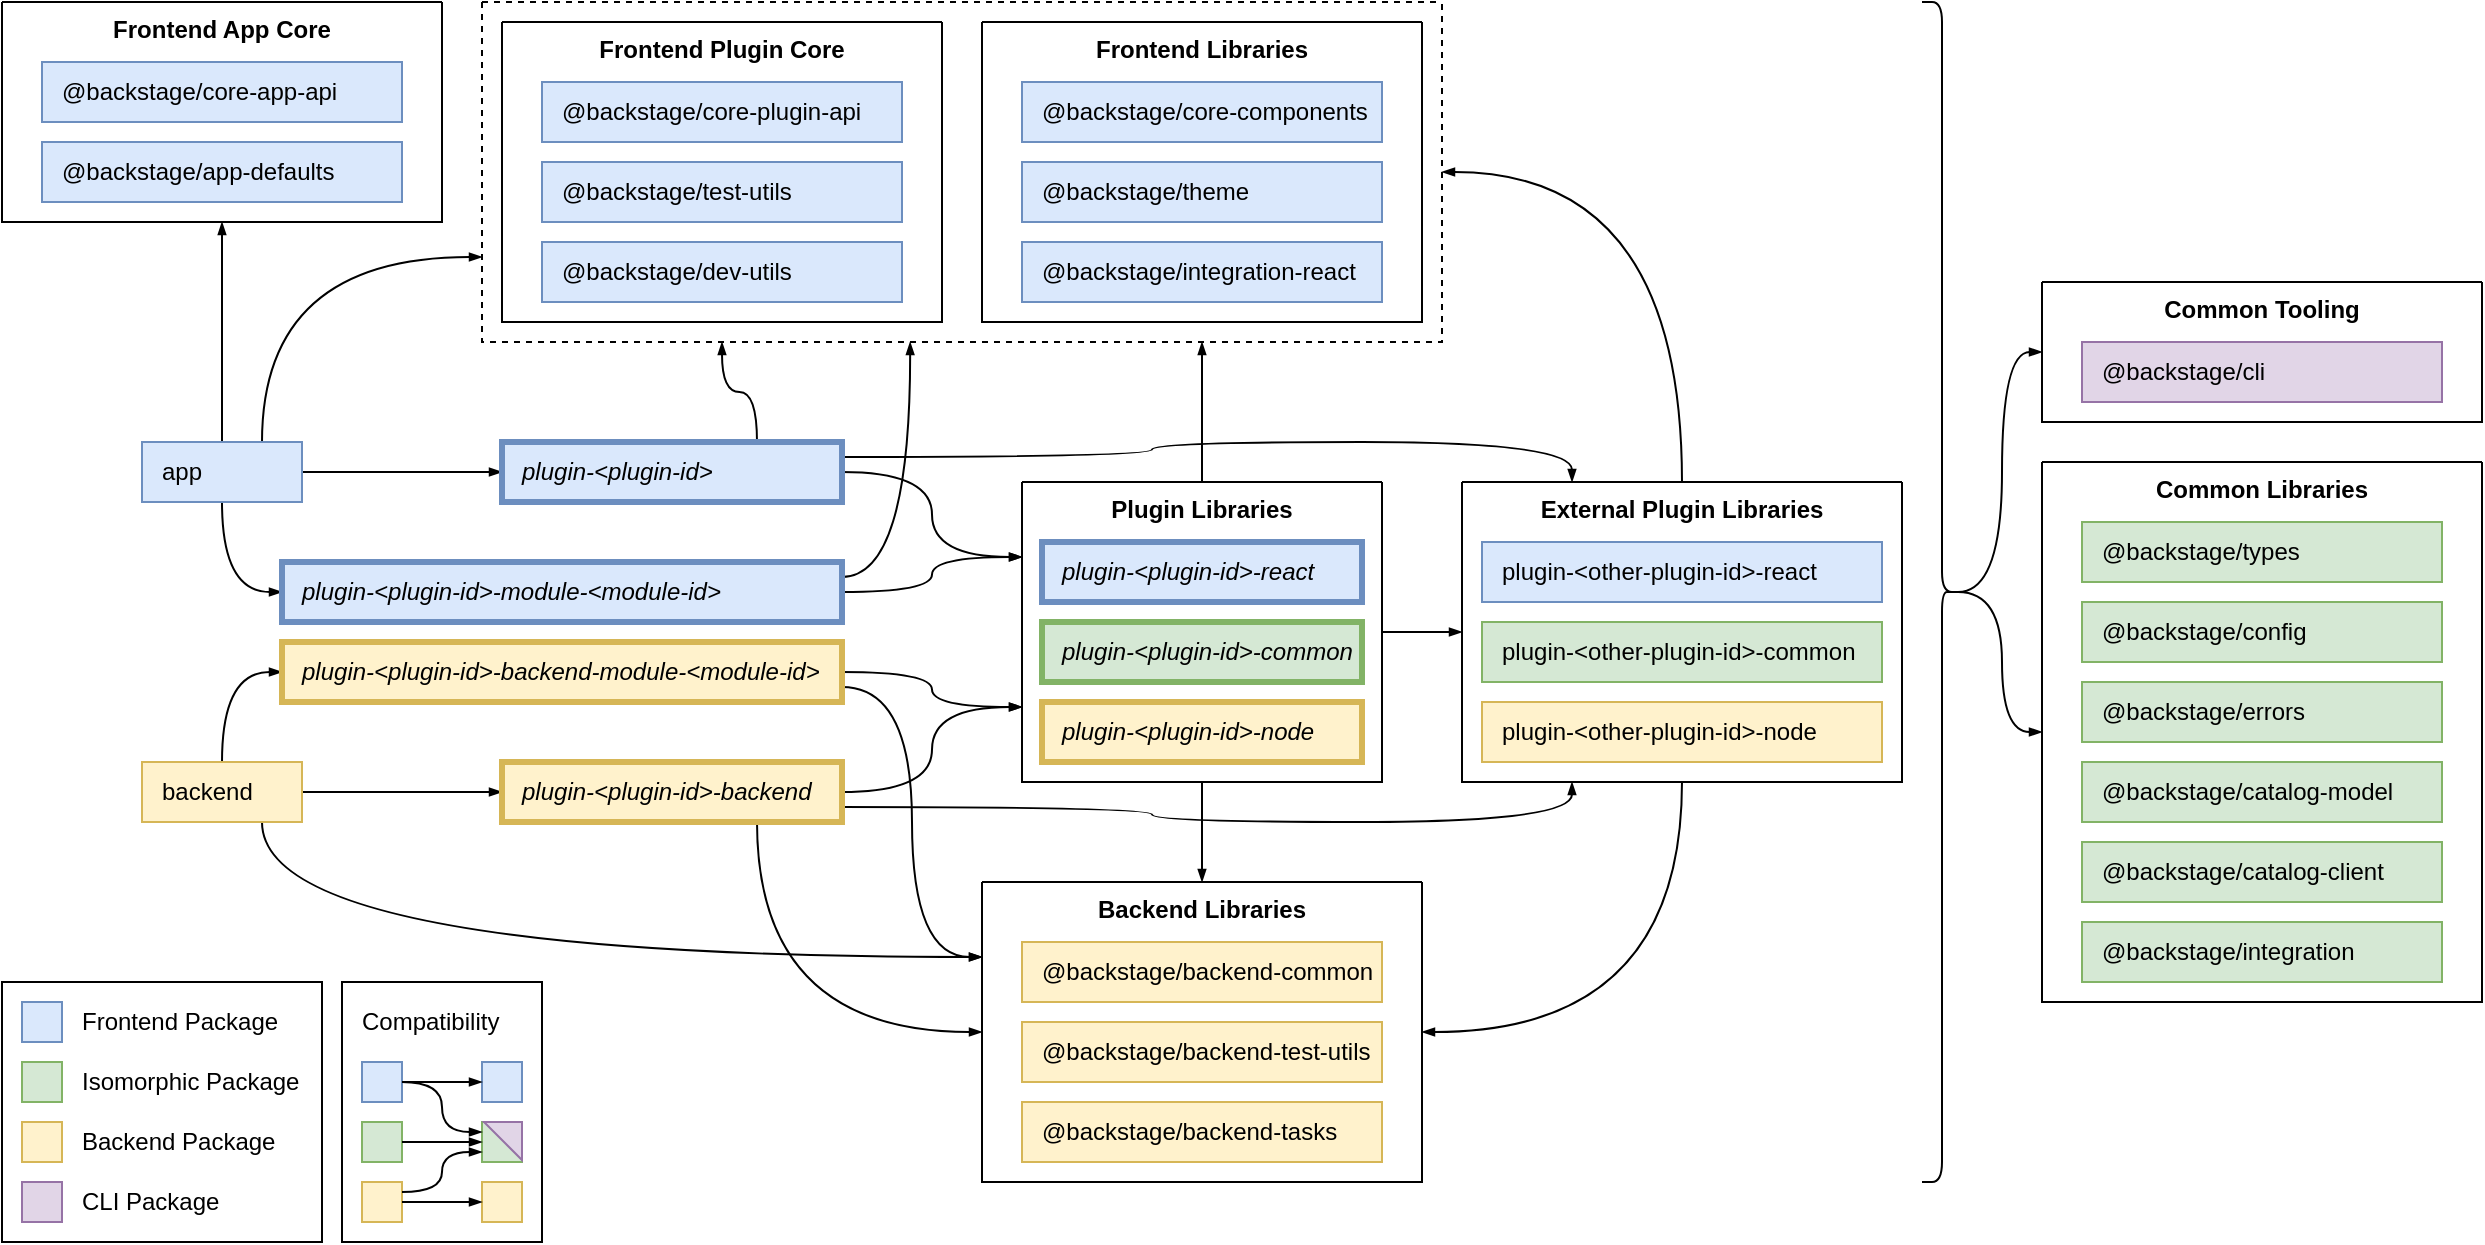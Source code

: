 <mxfile version="15.5.6" type="device"><diagram id="M4OCM2KiCGRnt6vHj1W_" name="Page-1"><mxGraphModel dx="1694" dy="1174" grid="1" gridSize="10" guides="1" tooltips="1" connect="1" arrows="1" fold="1" page="1" pageScale="1" pageWidth="1280" pageHeight="660" background="#ffffff" math="0" shadow="0"><root><mxCell id="0"/><mxCell id="1" parent="0"/><mxCell id="xleJdx46EWRcRPE2sPjt-153" value="" style="rounded=0;whiteSpace=wrap;html=1;align=left;verticalAlign=top;fillColor=none;" vertex="1" parent="1"><mxGeometry x="190" y="510" width="100" height="130" as="geometry"/></mxCell><mxCell id="xleJdx46EWRcRPE2sPjt-94" style="edgeStyle=none;rounded=0;orthogonalLoop=1;jettySize=auto;html=1;exitX=1;exitY=0.5;exitDx=0;exitDy=0;entryX=0;entryY=0.5;entryDx=0;entryDy=0;fontColor=#000000;endArrow=blockThin;endFill=1;startSize=4;endSize=4;" edge="1" parent="1" source="UQeFoyxbDML8ovCJzIg3-1" target="UQeFoyxbDML8ovCJzIg3-3"><mxGeometry relative="1" as="geometry"/></mxCell><mxCell id="xleJdx46EWRcRPE2sPjt-110" style="edgeStyle=orthogonalEdgeStyle;rounded=0;orthogonalLoop=1;jettySize=auto;html=1;exitX=0.5;exitY=0;exitDx=0;exitDy=0;fontColor=#000000;endArrow=blockThin;endFill=1;startSize=4;endSize=4;curved=1;" edge="1" parent="1" source="UQeFoyxbDML8ovCJzIg3-1" target="dUxC-zK2IYvnNuaQdezY-26"><mxGeometry relative="1" as="geometry"/></mxCell><mxCell id="xleJdx46EWRcRPE2sPjt-112" style="edgeStyle=orthogonalEdgeStyle;curved=1;rounded=0;orthogonalLoop=1;jettySize=auto;html=1;exitX=0.5;exitY=1;exitDx=0;exitDy=0;entryX=0;entryY=0.5;entryDx=0;entryDy=0;fontColor=#000000;endArrow=blockThin;endFill=1;startSize=4;endSize=4;" edge="1" parent="1" source="UQeFoyxbDML8ovCJzIg3-1" target="dUxC-zK2IYvnNuaQdezY-77"><mxGeometry relative="1" as="geometry"/></mxCell><mxCell id="xleJdx46EWRcRPE2sPjt-126" style="edgeStyle=orthogonalEdgeStyle;curved=1;rounded=0;orthogonalLoop=1;jettySize=auto;html=1;exitX=0.75;exitY=0;exitDx=0;exitDy=0;entryX=0;entryY=0.75;entryDx=0;entryDy=0;fontColor=#000000;endArrow=blockThin;endFill=1;startSize=4;endSize=4;" edge="1" parent="1" source="UQeFoyxbDML8ovCJzIg3-1" target="xleJdx46EWRcRPE2sPjt-72"><mxGeometry relative="1" as="geometry"/></mxCell><mxCell id="UQeFoyxbDML8ovCJzIg3-1" value="app" style="rounded=0;whiteSpace=wrap;html=1;perimeterSpacing=0;verticalAlign=middle;align=left;spacingLeft=8;spacing=2;fillColor=#dae8fc;strokeColor=#6c8ebf;strokeWidth=1;" parent="1" vertex="1"><mxGeometry x="90" y="240" width="80" height="30" as="geometry"/></mxCell><mxCell id="xleJdx46EWRcRPE2sPjt-113" style="edgeStyle=orthogonalEdgeStyle;curved=1;rounded=0;orthogonalLoop=1;jettySize=auto;html=1;exitX=0.5;exitY=0;exitDx=0;exitDy=0;entryX=0;entryY=0.5;entryDx=0;entryDy=0;fontColor=#000000;endArrow=blockThin;endFill=1;startSize=4;endSize=4;" edge="1" parent="1" source="UQeFoyxbDML8ovCJzIg3-2" target="dUxC-zK2IYvnNuaQdezY-54"><mxGeometry relative="1" as="geometry"/></mxCell><mxCell id="xleJdx46EWRcRPE2sPjt-128" style="edgeStyle=orthogonalEdgeStyle;rounded=1;orthogonalLoop=1;jettySize=auto;html=1;exitX=1;exitY=0.5;exitDx=0;exitDy=0;fontColor=#000000;endArrow=blockThin;endFill=1;startSize=4;endSize=4;" edge="1" parent="1" source="UQeFoyxbDML8ovCJzIg3-2" target="UQeFoyxbDML8ovCJzIg3-7"><mxGeometry relative="1" as="geometry"/></mxCell><mxCell id="xleJdx46EWRcRPE2sPjt-151" style="edgeStyle=orthogonalEdgeStyle;curved=1;orthogonalLoop=1;jettySize=auto;html=1;exitX=0.75;exitY=1;exitDx=0;exitDy=0;entryX=0;entryY=0.25;entryDx=0;entryDy=0;fontFamily=Tahoma;fontSize=11;fontColor=#000000;endArrow=blockThin;endFill=1;startSize=4;endSize=4;" edge="1" parent="1" source="UQeFoyxbDML8ovCJzIg3-2" target="dUxC-zK2IYvnNuaQdezY-4"><mxGeometry relative="1" as="geometry"/></mxCell><mxCell id="UQeFoyxbDML8ovCJzIg3-2" value="backend" style="rounded=0;whiteSpace=wrap;html=1;perimeterSpacing=0;verticalAlign=middle;align=left;spacingLeft=8;spacing=2;fillColor=#fff2cc;strokeColor=#d6b656;strokeWidth=1;" parent="1" vertex="1"><mxGeometry x="90" y="400" width="80" height="30" as="geometry"/></mxCell><mxCell id="xleJdx46EWRcRPE2sPjt-122" style="edgeStyle=orthogonalEdgeStyle;curved=1;rounded=0;orthogonalLoop=1;jettySize=auto;html=1;exitX=0.75;exitY=0;exitDx=0;exitDy=0;entryX=0.25;entryY=1;entryDx=0;entryDy=0;fontColor=#000000;endArrow=blockThin;endFill=1;startSize=4;endSize=4;" edge="1" parent="1" source="UQeFoyxbDML8ovCJzIg3-3" target="xleJdx46EWRcRPE2sPjt-72"><mxGeometry relative="1" as="geometry"/></mxCell><mxCell id="xleJdx46EWRcRPE2sPjt-136" style="edgeStyle=orthogonalEdgeStyle;curved=1;orthogonalLoop=1;jettySize=auto;html=1;exitX=1;exitY=0.5;exitDx=0;exitDy=0;entryX=0;entryY=0.25;entryDx=0;entryDy=0;fontColor=#000000;endArrow=blockThin;endFill=1;startSize=4;endSize=4;" edge="1" parent="1" source="UQeFoyxbDML8ovCJzIg3-3" target="xleJdx46EWRcRPE2sPjt-52"><mxGeometry relative="1" as="geometry"/></mxCell><mxCell id="xleJdx46EWRcRPE2sPjt-137" style="edgeStyle=orthogonalEdgeStyle;curved=1;orthogonalLoop=1;jettySize=auto;html=1;exitX=1;exitY=0.25;exitDx=0;exitDy=0;entryX=0.25;entryY=0;entryDx=0;entryDy=0;fontColor=#000000;endArrow=blockThin;endFill=1;startSize=4;endSize=4;" edge="1" parent="1" source="UQeFoyxbDML8ovCJzIg3-3" target="xleJdx46EWRcRPE2sPjt-16"><mxGeometry relative="1" as="geometry"/></mxCell><mxCell id="UQeFoyxbDML8ovCJzIg3-3" value="plugin-&amp;lt;plugin-id&amp;gt;" style="rounded=0;whiteSpace=wrap;html=1;perimeterSpacing=0;verticalAlign=middle;align=left;spacingLeft=8;spacing=2;fillColor=#dae8fc;strokeColor=#6c8ebf;strokeWidth=3;fontStyle=2;fontColor=#000000;" parent="1" vertex="1"><mxGeometry x="270" y="240" width="170" height="30" as="geometry"/></mxCell><mxCell id="xleJdx46EWRcRPE2sPjt-117" style="edgeStyle=orthogonalEdgeStyle;curved=1;rounded=0;orthogonalLoop=1;jettySize=auto;html=1;exitX=0.75;exitY=1;exitDx=0;exitDy=0;entryX=0;entryY=0.5;entryDx=0;entryDy=0;fontColor=#000000;endArrow=blockThin;endFill=1;startSize=4;endSize=4;" edge="1" parent="1" source="UQeFoyxbDML8ovCJzIg3-7" target="dUxC-zK2IYvnNuaQdezY-4"><mxGeometry relative="1" as="geometry"/></mxCell><mxCell id="xleJdx46EWRcRPE2sPjt-134" style="edgeStyle=orthogonalEdgeStyle;curved=1;orthogonalLoop=1;jettySize=auto;html=1;exitX=1;exitY=0.75;exitDx=0;exitDy=0;entryX=0.25;entryY=1;entryDx=0;entryDy=0;fontColor=#000000;endArrow=blockThin;endFill=1;startSize=4;endSize=4;" edge="1" parent="1" source="UQeFoyxbDML8ovCJzIg3-7" target="xleJdx46EWRcRPE2sPjt-16"><mxGeometry relative="1" as="geometry"/></mxCell><mxCell id="xleJdx46EWRcRPE2sPjt-135" style="edgeStyle=orthogonalEdgeStyle;curved=1;orthogonalLoop=1;jettySize=auto;html=1;exitX=1;exitY=0.5;exitDx=0;exitDy=0;entryX=0;entryY=0.75;entryDx=0;entryDy=0;fontColor=#000000;endArrow=blockThin;endFill=1;startSize=4;endSize=4;" edge="1" parent="1" source="UQeFoyxbDML8ovCJzIg3-7" target="xleJdx46EWRcRPE2sPjt-52"><mxGeometry relative="1" as="geometry"/></mxCell><mxCell id="UQeFoyxbDML8ovCJzIg3-7" value="plugin-&amp;lt;plugin-id&amp;gt;-backend" style="rounded=0;whiteSpace=wrap;html=1;perimeterSpacing=0;verticalAlign=middle;align=left;spacingLeft=8;spacing=2;fillColor=#fff2cc;strokeColor=#d6b656;strokeWidth=3;fontStyle=2;fontColor=#000000;" parent="1" vertex="1"><mxGeometry x="270" y="400" width="170" height="30" as="geometry"/></mxCell><mxCell id="dUxC-zK2IYvnNuaQdezY-4" value="Backend Libraries" style="swimlane;startSize=0;align=center;verticalAlign=top;" parent="1" vertex="1"><mxGeometry x="510" y="460" width="220" height="150" as="geometry"/></mxCell><mxCell id="dUxC-zK2IYvnNuaQdezY-5" value="@backstage/backend-common" style="rounded=0;whiteSpace=wrap;html=1;perimeterSpacing=0;verticalAlign=middle;align=left;spacingLeft=8;spacing=2;fillColor=#fff2cc;strokeColor=#d6b656;" parent="dUxC-zK2IYvnNuaQdezY-4" vertex="1"><mxGeometry x="20" y="30" width="180" height="30" as="geometry"/></mxCell><mxCell id="dUxC-zK2IYvnNuaQdezY-6" value="@backstage/backend-test-utils" style="rounded=0;whiteSpace=wrap;html=1;perimeterSpacing=0;verticalAlign=middle;align=left;spacingLeft=8;spacing=2;fillColor=#fff2cc;strokeColor=#d6b656;" parent="dUxC-zK2IYvnNuaQdezY-4" vertex="1"><mxGeometry x="20" y="70" width="180" height="30" as="geometry"/></mxCell><mxCell id="dUxC-zK2IYvnNuaQdezY-7" value="@backstage/backend-tasks" style="rounded=0;whiteSpace=wrap;html=1;perimeterSpacing=0;verticalAlign=middle;align=left;spacingLeft=8;spacing=2;fillColor=#fff2cc;strokeColor=#d6b656;" parent="dUxC-zK2IYvnNuaQdezY-4" vertex="1"><mxGeometry x="20" y="110" width="180" height="30" as="geometry"/></mxCell><mxCell id="dUxC-zK2IYvnNuaQdezY-8" value="Common Libraries" style="swimlane;startSize=0;align=center;verticalAlign=top;" parent="1" vertex="1"><mxGeometry x="1040" y="250" width="220" height="270" as="geometry"/></mxCell><mxCell id="dUxC-zK2IYvnNuaQdezY-9" value="@backstage/catalog-client" style="rounded=0;whiteSpace=wrap;html=1;perimeterSpacing=0;verticalAlign=middle;align=left;spacingLeft=8;spacing=2;fillColor=#d5e8d4;strokeColor=#82b366;" parent="dUxC-zK2IYvnNuaQdezY-8" vertex="1"><mxGeometry x="20" y="190" width="180" height="30" as="geometry"/></mxCell><mxCell id="dUxC-zK2IYvnNuaQdezY-10" value="@backstage/types" style="rounded=0;whiteSpace=wrap;html=1;perimeterSpacing=0;verticalAlign=middle;align=left;spacingLeft=8;spacing=2;fillColor=#d5e8d4;strokeColor=#82b366;" parent="dUxC-zK2IYvnNuaQdezY-8" vertex="1"><mxGeometry x="20" y="30" width="180" height="30" as="geometry"/></mxCell><mxCell id="dUxC-zK2IYvnNuaQdezY-11" value="@backstage/config" style="rounded=0;whiteSpace=wrap;html=1;perimeterSpacing=0;verticalAlign=middle;align=left;spacingLeft=8;spacing=2;fillColor=#d5e8d4;strokeColor=#82b366;" parent="dUxC-zK2IYvnNuaQdezY-8" vertex="1"><mxGeometry x="20" y="70" width="180" height="30" as="geometry"/></mxCell><mxCell id="dUxC-zK2IYvnNuaQdezY-12" value="@backstage/errors" style="rounded=0;whiteSpace=wrap;html=1;perimeterSpacing=0;verticalAlign=middle;align=left;spacingLeft=8;spacing=2;fillColor=#d5e8d4;strokeColor=#82b366;" parent="dUxC-zK2IYvnNuaQdezY-8" vertex="1"><mxGeometry x="20" y="110" width="180" height="30" as="geometry"/></mxCell><mxCell id="dUxC-zK2IYvnNuaQdezY-13" value="@backstage/catalog-model" style="rounded=0;whiteSpace=wrap;html=1;perimeterSpacing=0;verticalAlign=middle;align=left;spacingLeft=8;spacing=2;fillColor=#d5e8d4;strokeColor=#82b366;" parent="dUxC-zK2IYvnNuaQdezY-8" vertex="1"><mxGeometry x="20" y="150" width="180" height="30" as="geometry"/></mxCell><mxCell id="dUxC-zK2IYvnNuaQdezY-53" value="@backstage/integration" style="rounded=0;whiteSpace=wrap;html=1;perimeterSpacing=0;verticalAlign=middle;align=left;spacingLeft=8;spacing=2;fillColor=#d5e8d4;strokeColor=#82b366;" parent="dUxC-zK2IYvnNuaQdezY-8" vertex="1"><mxGeometry x="20" y="230" width="180" height="30" as="geometry"/></mxCell><mxCell id="dUxC-zK2IYvnNuaQdezY-26" value="Frontend App Core" style="swimlane;startSize=0;align=center;verticalAlign=top;" parent="1" vertex="1"><mxGeometry x="20" y="20" width="220" height="110" as="geometry"/></mxCell><mxCell id="dUxC-zK2IYvnNuaQdezY-28" value="@backstage/core-app-api" style="rounded=0;whiteSpace=wrap;html=1;perimeterSpacing=0;verticalAlign=middle;align=left;spacingLeft=8;spacing=2;fillColor=#dae8fc;strokeColor=#6c8ebf;" parent="dUxC-zK2IYvnNuaQdezY-26" vertex="1"><mxGeometry x="20" y="30" width="180" height="30" as="geometry"/></mxCell><mxCell id="dUxC-zK2IYvnNuaQdezY-29" value="@backstage/app-defaults" style="rounded=0;whiteSpace=wrap;html=1;perimeterSpacing=0;verticalAlign=middle;align=left;spacingLeft=8;spacing=2;fillColor=#dae8fc;strokeColor=#6c8ebf;" parent="dUxC-zK2IYvnNuaQdezY-26" vertex="1"><mxGeometry x="20" y="70" width="180" height="30" as="geometry"/></mxCell><mxCell id="xleJdx46EWRcRPE2sPjt-11" style="edgeStyle=orthogonalEdgeStyle;rounded=0;orthogonalLoop=1;jettySize=auto;html=1;exitX=0.1;exitY=0.5;exitDx=0;exitDy=0;exitPerimeter=0;endSize=4;startSize=4;endArrow=blockThin;endFill=1;curved=1;" edge="1" parent="1" source="dUxC-zK2IYvnNuaQdezY-43" target="dUxC-zK2IYvnNuaQdezY-8"><mxGeometry relative="1" as="geometry"/></mxCell><mxCell id="xleJdx46EWRcRPE2sPjt-12" style="edgeStyle=orthogonalEdgeStyle;rounded=0;orthogonalLoop=1;jettySize=auto;html=1;exitX=0.1;exitY=0.5;exitDx=0;exitDy=0;exitPerimeter=0;endSize=4;startSize=4;endArrow=blockThin;endFill=1;curved=1;" edge="1" parent="1" source="dUxC-zK2IYvnNuaQdezY-43" target="xleJdx46EWRcRPE2sPjt-1"><mxGeometry relative="1" as="geometry"/></mxCell><mxCell id="dUxC-zK2IYvnNuaQdezY-43" value="" style="shape=curlyBracket;whiteSpace=wrap;html=1;rounded=1;flipH=1;align=left;verticalAlign=top;size=0.5;" parent="1" vertex="1"><mxGeometry x="980" y="20" width="20" height="590" as="geometry"/></mxCell><mxCell id="xleJdx46EWRcRPE2sPjt-119" style="edgeStyle=orthogonalEdgeStyle;curved=1;rounded=0;orthogonalLoop=1;jettySize=auto;html=1;exitX=1;exitY=0.5;exitDx=0;exitDy=0;entryX=0;entryY=0.75;entryDx=0;entryDy=0;fontColor=#000000;endArrow=blockThin;endFill=1;startSize=4;endSize=4;" edge="1" parent="1" source="dUxC-zK2IYvnNuaQdezY-54" target="xleJdx46EWRcRPE2sPjt-52"><mxGeometry relative="1" as="geometry"/></mxCell><mxCell id="xleJdx46EWRcRPE2sPjt-132" style="edgeStyle=orthogonalEdgeStyle;curved=1;orthogonalLoop=1;jettySize=auto;html=1;exitX=1;exitY=0.75;exitDx=0;exitDy=0;entryX=0;entryY=0.25;entryDx=0;entryDy=0;fontColor=#000000;endArrow=blockThin;endFill=1;startSize=4;endSize=4;" edge="1" parent="1" source="dUxC-zK2IYvnNuaQdezY-54" target="dUxC-zK2IYvnNuaQdezY-4"><mxGeometry relative="1" as="geometry"/></mxCell><mxCell id="dUxC-zK2IYvnNuaQdezY-54" value="plugin-&amp;lt;plugin-id&amp;gt;-backend-module-&amp;lt;module-id&amp;gt;" style="rounded=0;whiteSpace=wrap;html=1;perimeterSpacing=0;verticalAlign=middle;align=left;spacingLeft=8;spacing=2;fillColor=#fff2cc;strokeColor=#d6b656;strokeWidth=3;fontStyle=2;fontColor=#000000;" parent="1" vertex="1"><mxGeometry x="160" y="340" width="280" height="30" as="geometry"/></mxCell><mxCell id="xleJdx46EWRcRPE2sPjt-118" style="edgeStyle=orthogonalEdgeStyle;curved=1;rounded=0;orthogonalLoop=1;jettySize=auto;html=1;exitX=1;exitY=0.5;exitDx=0;exitDy=0;entryX=0;entryY=0.25;entryDx=0;entryDy=0;fontColor=#000000;endArrow=blockThin;endFill=1;startSize=4;endSize=4;" edge="1" parent="1" source="dUxC-zK2IYvnNuaQdezY-77" target="xleJdx46EWRcRPE2sPjt-52"><mxGeometry relative="1" as="geometry"/></mxCell><mxCell id="xleJdx46EWRcRPE2sPjt-120" style="edgeStyle=orthogonalEdgeStyle;rounded=0;orthogonalLoop=1;jettySize=auto;html=1;exitX=1;exitY=0.25;exitDx=0;exitDy=0;fontColor=#000000;endArrow=blockThin;endFill=1;startSize=4;endSize=4;curved=1;entryX=0.446;entryY=1;entryDx=0;entryDy=0;entryPerimeter=0;" edge="1" parent="1" source="dUxC-zK2IYvnNuaQdezY-77" target="xleJdx46EWRcRPE2sPjt-72"><mxGeometry relative="1" as="geometry"/></mxCell><mxCell id="dUxC-zK2IYvnNuaQdezY-77" value="plugin-&amp;lt;plugin-id&amp;gt;-module-&amp;lt;module-id&amp;gt;" style="rounded=0;whiteSpace=wrap;html=1;perimeterSpacing=0;verticalAlign=middle;align=left;spacingLeft=8;spacing=2;fillColor=#dae8fc;strokeColor=#6c8ebf;strokeWidth=3;sketch=0;glass=0;shadow=0;fontStyle=2;fontColor=#000000;" parent="1" vertex="1"><mxGeometry x="160" y="300" width="280" height="30" as="geometry"/></mxCell><mxCell id="xleJdx46EWRcRPE2sPjt-1" value="Common Tooling" style="swimlane;startSize=0;align=center;verticalAlign=top;" vertex="1" parent="1"><mxGeometry x="1040" y="160" width="220" height="70" as="geometry"/></mxCell><mxCell id="xleJdx46EWRcRPE2sPjt-3" value="@backstage/cli" style="rounded=0;whiteSpace=wrap;html=1;perimeterSpacing=0;verticalAlign=middle;align=left;spacingLeft=8;spacing=2;fillColor=#e1d5e7;strokeColor=#9673a6;" vertex="1" parent="xleJdx46EWRcRPE2sPjt-1"><mxGeometry x="20" y="30" width="180" height="30" as="geometry"/></mxCell><mxCell id="xleJdx46EWRcRPE2sPjt-123" style="edgeStyle=orthogonalEdgeStyle;curved=1;rounded=0;orthogonalLoop=1;jettySize=auto;html=1;exitX=0.5;exitY=1;exitDx=0;exitDy=0;entryX=1;entryY=0.5;entryDx=0;entryDy=0;fontColor=#000000;endArrow=blockThin;endFill=1;startSize=4;endSize=4;" edge="1" parent="1" source="xleJdx46EWRcRPE2sPjt-16" target="dUxC-zK2IYvnNuaQdezY-4"><mxGeometry relative="1" as="geometry"/></mxCell><mxCell id="xleJdx46EWRcRPE2sPjt-124" style="edgeStyle=orthogonalEdgeStyle;curved=1;rounded=0;orthogonalLoop=1;jettySize=auto;html=1;exitX=0.5;exitY=0;exitDx=0;exitDy=0;entryX=1;entryY=0.5;entryDx=0;entryDy=0;fontColor=#000000;endArrow=blockThin;endFill=1;startSize=4;endSize=4;" edge="1" parent="1" source="xleJdx46EWRcRPE2sPjt-16" target="xleJdx46EWRcRPE2sPjt-72"><mxGeometry relative="1" as="geometry"/></mxCell><mxCell id="xleJdx46EWRcRPE2sPjt-16" value="External Plugin Libraries" style="swimlane;startSize=0;align=center;verticalAlign=top;" vertex="1" parent="1"><mxGeometry x="750" y="260" width="220" height="150" as="geometry"/></mxCell><mxCell id="xleJdx46EWRcRPE2sPjt-15" value="plugin-&amp;lt;other-plugin-id&amp;gt;-react" style="rounded=0;whiteSpace=wrap;html=1;perimeterSpacing=0;verticalAlign=middle;align=left;spacingLeft=8;spacing=2;fillColor=#dae8fc;strokeColor=#6c8ebf;" vertex="1" parent="xleJdx46EWRcRPE2sPjt-16"><mxGeometry x="10" y="30" width="200" height="30" as="geometry"/></mxCell><mxCell id="xleJdx46EWRcRPE2sPjt-14" value="plugin-&amp;lt;other-plugin-id&amp;gt;-common" style="rounded=0;whiteSpace=wrap;html=1;perimeterSpacing=0;verticalAlign=middle;align=left;spacingLeft=8;spacing=2;fillColor=#d5e8d4;strokeColor=#82b366;" vertex="1" parent="xleJdx46EWRcRPE2sPjt-16"><mxGeometry x="10" y="70" width="200" height="30" as="geometry"/></mxCell><mxCell id="xleJdx46EWRcRPE2sPjt-13" value="plugin-&amp;lt;other-plugin-id&amp;gt;-node" style="rounded=0;whiteSpace=wrap;html=1;perimeterSpacing=0;verticalAlign=middle;align=left;spacingLeft=8;spacing=2;fillColor=#fff2cc;strokeColor=#d6b656;" vertex="1" parent="xleJdx46EWRcRPE2sPjt-16"><mxGeometry x="10" y="110" width="200" height="30" as="geometry"/></mxCell><mxCell id="xleJdx46EWRcRPE2sPjt-61" style="edgeStyle=orthogonalEdgeStyle;rounded=0;orthogonalLoop=1;jettySize=auto;html=1;exitX=1;exitY=0.5;exitDx=0;exitDy=0;endArrow=blockThin;endFill=1;startSize=4;endSize=4;curved=1;" edge="1" parent="1" source="xleJdx46EWRcRPE2sPjt-52" target="xleJdx46EWRcRPE2sPjt-16"><mxGeometry relative="1" as="geometry"/></mxCell><mxCell id="xleJdx46EWRcRPE2sPjt-109" style="edgeStyle=orthogonalEdgeStyle;rounded=0;orthogonalLoop=1;jettySize=auto;html=1;exitX=0.5;exitY=1;exitDx=0;exitDy=0;fontColor=#000000;endArrow=blockThin;endFill=1;startSize=4;endSize=4;curved=1;" edge="1" parent="1" source="xleJdx46EWRcRPE2sPjt-52" target="dUxC-zK2IYvnNuaQdezY-4"><mxGeometry relative="1" as="geometry"/></mxCell><mxCell id="xleJdx46EWRcRPE2sPjt-125" style="edgeStyle=orthogonalEdgeStyle;curved=1;rounded=0;orthogonalLoop=1;jettySize=auto;html=1;exitX=0.5;exitY=0;exitDx=0;exitDy=0;entryX=0.75;entryY=1;entryDx=0;entryDy=0;fontColor=#000000;endArrow=blockThin;endFill=1;startSize=4;endSize=4;" edge="1" parent="1" source="xleJdx46EWRcRPE2sPjt-52" target="xleJdx46EWRcRPE2sPjt-72"><mxGeometry relative="1" as="geometry"/></mxCell><mxCell id="xleJdx46EWRcRPE2sPjt-52" value="Plugin Libraries" style="swimlane;startSize=0;align=center;verticalAlign=top;" vertex="1" parent="1"><mxGeometry x="530" y="260" width="180" height="150" as="geometry"/></mxCell><mxCell id="UQeFoyxbDML8ovCJzIg3-10" value="plugin-&amp;lt;plugin-id&amp;gt;-react" style="rounded=0;whiteSpace=wrap;html=1;perimeterSpacing=0;verticalAlign=middle;align=left;spacingLeft=8;spacing=2;fillColor=#dae8fc;strokeColor=#6c8ebf;strokeWidth=3;fontStyle=2;fontColor=#000000;" parent="xleJdx46EWRcRPE2sPjt-52" vertex="1"><mxGeometry x="10" y="30" width="160" height="30" as="geometry"/></mxCell><mxCell id="UQeFoyxbDML8ovCJzIg3-9" value="plugin-&amp;lt;plugin-id&amp;gt;-common" style="rounded=0;whiteSpace=wrap;html=1;perimeterSpacing=0;verticalAlign=middle;align=left;spacingLeft=8;spacing=2;fillColor=#d5e8d4;strokeColor=#82b366;strokeWidth=3;fontStyle=2;fontColor=#000000;" parent="xleJdx46EWRcRPE2sPjt-52" vertex="1"><mxGeometry x="10" y="70" width="160" height="30" as="geometry"/></mxCell><mxCell id="UQeFoyxbDML8ovCJzIg3-8" value="plugin-&amp;lt;plugin-id&amp;gt;-node" style="rounded=0;whiteSpace=wrap;html=1;perimeterSpacing=0;verticalAlign=middle;align=left;spacingLeft=8;spacing=2;fillColor=#fff2cc;strokeColor=#d6b656;strokeWidth=3;fontStyle=2;fontColor=#000000;" parent="xleJdx46EWRcRPE2sPjt-52" vertex="1"><mxGeometry x="10" y="110" width="160" height="30" as="geometry"/></mxCell><mxCell id="xleJdx46EWRcRPE2sPjt-72" value="" style="swimlane;startSize=0;rounded=0;shadow=0;glass=0;sketch=0;dashed=1;" vertex="1" parent="1"><mxGeometry x="260" y="20" width="480" height="170" as="geometry"/></mxCell><mxCell id="dUxC-zK2IYvnNuaQdezY-46" value="Frontend Plugin Core" style="swimlane;startSize=0;align=center;verticalAlign=top;" parent="xleJdx46EWRcRPE2sPjt-72" vertex="1"><mxGeometry x="10" y="10" width="220" height="150" as="geometry"/></mxCell><mxCell id="dUxC-zK2IYvnNuaQdezY-48" value="@backstage/core-plugin-api" style="rounded=0;whiteSpace=wrap;html=1;perimeterSpacing=0;verticalAlign=middle;align=left;spacingLeft=8;spacing=2;fillColor=#dae8fc;strokeColor=#6c8ebf;" parent="dUxC-zK2IYvnNuaQdezY-46" vertex="1"><mxGeometry x="20" y="30" width="180" height="30" as="geometry"/></mxCell><mxCell id="dUxC-zK2IYvnNuaQdezY-49" value="@backstage/test-utils" style="rounded=0;whiteSpace=wrap;html=1;perimeterSpacing=0;verticalAlign=middle;align=left;spacingLeft=8;spacing=2;fillColor=#dae8fc;strokeColor=#6c8ebf;" parent="dUxC-zK2IYvnNuaQdezY-46" vertex="1"><mxGeometry x="20" y="70" width="180" height="30" as="geometry"/></mxCell><mxCell id="dUxC-zK2IYvnNuaQdezY-75" value="@backstage/dev-utils" style="rounded=0;whiteSpace=wrap;html=1;perimeterSpacing=0;verticalAlign=middle;align=left;spacingLeft=8;spacing=2;fillColor=#dae8fc;strokeColor=#6c8ebf;" parent="dUxC-zK2IYvnNuaQdezY-46" vertex="1"><mxGeometry x="20" y="110" width="180" height="30" as="geometry"/></mxCell><mxCell id="dUxC-zK2IYvnNuaQdezY-14" value="Frontend Libraries" style="swimlane;startSize=0;align=center;verticalAlign=top;" parent="xleJdx46EWRcRPE2sPjt-72" vertex="1"><mxGeometry x="250" y="10" width="220" height="150" as="geometry"/></mxCell><mxCell id="UQeFoyxbDML8ovCJzIg3-6" value="@backstage/integration-react" style="rounded=0;whiteSpace=wrap;html=1;perimeterSpacing=0;verticalAlign=middle;align=left;spacingLeft=8;spacing=2;fillColor=#dae8fc;strokeColor=#6c8ebf;" parent="dUxC-zK2IYvnNuaQdezY-14" vertex="1"><mxGeometry x="20" y="110" width="180" height="30" as="geometry"/></mxCell><mxCell id="UQeFoyxbDML8ovCJzIg3-5" value="@backstage/core-components" style="rounded=0;whiteSpace=wrap;html=1;perimeterSpacing=0;verticalAlign=middle;align=left;spacingLeft=8;spacing=2;fillColor=#dae8fc;strokeColor=#6c8ebf;shadow=0;glass=0;sketch=0;" parent="dUxC-zK2IYvnNuaQdezY-14" vertex="1"><mxGeometry x="20" y="30" width="180" height="30" as="geometry"/></mxCell><mxCell id="dUxC-zK2IYvnNuaQdezY-24" value="@backstage/theme" style="rounded=0;whiteSpace=wrap;html=1;perimeterSpacing=0;verticalAlign=middle;align=left;spacingLeft=8;spacing=2;fillColor=#dae8fc;strokeColor=#6c8ebf;" parent="dUxC-zK2IYvnNuaQdezY-14" vertex="1"><mxGeometry x="20" y="70" width="180" height="30" as="geometry"/></mxCell><mxCell id="xleJdx46EWRcRPE2sPjt-133" value="" style="group" vertex="1" connectable="0" parent="1"><mxGeometry x="20" y="510" width="160" height="130" as="geometry"/></mxCell><mxCell id="dUxC-zK2IYvnNuaQdezY-95" value="" style="rounded=0;whiteSpace=wrap;html=1;align=left;verticalAlign=top;fillColor=none;" parent="xleJdx46EWRcRPE2sPjt-133" vertex="1"><mxGeometry width="160" height="130" as="geometry"/></mxCell><mxCell id="dUxC-zK2IYvnNuaQdezY-89" value="" style="rounded=0;whiteSpace=wrap;html=1;perimeterSpacing=0;verticalAlign=middle;align=left;spacingLeft=8;spacing=2;fillColor=#dae8fc;strokeColor=#6c8ebf;" parent="xleJdx46EWRcRPE2sPjt-133" vertex="1"><mxGeometry x="10" y="10" width="20" height="20" as="geometry"/></mxCell><mxCell id="dUxC-zK2IYvnNuaQdezY-90" value="" style="rounded=0;whiteSpace=wrap;html=1;perimeterSpacing=0;verticalAlign=middle;align=left;spacingLeft=8;spacing=2;fillColor=#fff2cc;strokeColor=#d6b656;" parent="xleJdx46EWRcRPE2sPjt-133" vertex="1"><mxGeometry x="10" y="70" width="20" height="20" as="geometry"/></mxCell><mxCell id="dUxC-zK2IYvnNuaQdezY-91" value="" style="rounded=0;whiteSpace=wrap;html=1;perimeterSpacing=0;verticalAlign=middle;align=left;spacingLeft=8;spacing=2;fillColor=#d5e8d4;strokeColor=#82b366;" parent="xleJdx46EWRcRPE2sPjt-133" vertex="1"><mxGeometry x="10" y="40" width="20" height="20" as="geometry"/></mxCell><mxCell id="dUxC-zK2IYvnNuaQdezY-92" value="Frontend Package" style="text;html=1;strokeColor=none;fillColor=none;align=left;verticalAlign=middle;whiteSpace=wrap;rounded=0;dashed=1;spacingLeft=8;" parent="xleJdx46EWRcRPE2sPjt-133" vertex="1"><mxGeometry x="30" y="10" width="120" height="20" as="geometry"/></mxCell><mxCell id="dUxC-zK2IYvnNuaQdezY-93" value="Isomorphic Package" style="text;html=1;strokeColor=none;fillColor=none;align=left;verticalAlign=middle;whiteSpace=wrap;rounded=0;dashed=1;spacingLeft=8;" parent="xleJdx46EWRcRPE2sPjt-133" vertex="1"><mxGeometry x="30" y="40" width="120" height="20" as="geometry"/></mxCell><mxCell id="dUxC-zK2IYvnNuaQdezY-94" value="Backend Package" style="text;html=1;strokeColor=none;fillColor=none;align=left;verticalAlign=middle;whiteSpace=wrap;rounded=0;dashed=1;spacingLeft=8;" parent="xleJdx46EWRcRPE2sPjt-133" vertex="1"><mxGeometry x="30" y="70" width="120" height="20" as="geometry"/></mxCell><mxCell id="xleJdx46EWRcRPE2sPjt-9" value="" style="rounded=0;whiteSpace=wrap;html=1;perimeterSpacing=0;verticalAlign=middle;align=left;spacingLeft=8;spacing=2;fillColor=#e1d5e7;strokeColor=#9673a6;" vertex="1" parent="xleJdx46EWRcRPE2sPjt-133"><mxGeometry x="10" y="100" width="20" height="20" as="geometry"/></mxCell><mxCell id="xleJdx46EWRcRPE2sPjt-10" value="CLI Package" style="text;html=1;strokeColor=none;fillColor=none;align=left;verticalAlign=middle;whiteSpace=wrap;rounded=0;dashed=1;spacingLeft=8;" vertex="1" parent="xleJdx46EWRcRPE2sPjt-133"><mxGeometry x="30" y="100" width="120" height="20" as="geometry"/></mxCell><mxCell id="xleJdx46EWRcRPE2sPjt-140" value="" style="rounded=0;whiteSpace=wrap;html=1;perimeterSpacing=0;verticalAlign=middle;align=left;spacingLeft=8;spacing=2;fillColor=#dae8fc;strokeColor=#6c8ebf;" vertex="1" parent="1"><mxGeometry x="200" y="550" width="20" height="20" as="geometry"/></mxCell><mxCell id="xleJdx46EWRcRPE2sPjt-141" value="" style="rounded=0;whiteSpace=wrap;html=1;perimeterSpacing=0;verticalAlign=middle;align=left;spacingLeft=8;spacing=2;fillColor=#fff2cc;strokeColor=#d6b656;" vertex="1" parent="1"><mxGeometry x="200" y="610" width="20" height="20" as="geometry"/></mxCell><mxCell id="xleJdx46EWRcRPE2sPjt-142" value="" style="rounded=0;whiteSpace=wrap;html=1;perimeterSpacing=0;verticalAlign=middle;align=left;spacingLeft=8;spacing=2;fillColor=#d5e8d4;strokeColor=#82b366;" vertex="1" parent="1"><mxGeometry x="200" y="580" width="20" height="20" as="geometry"/></mxCell><mxCell id="xleJdx46EWRcRPE2sPjt-143" value="" style="rounded=0;whiteSpace=wrap;html=1;perimeterSpacing=0;verticalAlign=middle;align=left;spacingLeft=8;spacing=2;fillColor=#dae8fc;strokeColor=#6c8ebf;" vertex="1" parent="1"><mxGeometry x="260" y="550" width="20" height="20" as="geometry"/></mxCell><mxCell id="xleJdx46EWRcRPE2sPjt-146" style="edgeStyle=orthogonalEdgeStyle;curved=1;orthogonalLoop=1;jettySize=auto;html=1;exitX=1;exitY=0.5;exitDx=0;exitDy=0;fontFamily=Tahoma;fontSize=11;fontColor=#000000;endArrow=blockThin;endFill=1;startSize=4;endSize=4;" edge="1" parent="1" source="xleJdx46EWRcRPE2sPjt-140" target="xleJdx46EWRcRPE2sPjt-143"><mxGeometry x="190" y="510" as="geometry"/></mxCell><mxCell id="xleJdx46EWRcRPE2sPjt-144" value="" style="rounded=0;whiteSpace=wrap;html=1;perimeterSpacing=0;verticalAlign=middle;align=left;spacingLeft=8;spacing=2;fillColor=#fff2cc;strokeColor=#d6b656;" vertex="1" parent="1"><mxGeometry x="260" y="610" width="20" height="20" as="geometry"/></mxCell><mxCell id="xleJdx46EWRcRPE2sPjt-149" style="edgeStyle=orthogonalEdgeStyle;curved=1;orthogonalLoop=1;jettySize=auto;html=1;exitX=1;exitY=0.5;exitDx=0;exitDy=0;fontFamily=Tahoma;fontSize=11;fontColor=#000000;endArrow=blockThin;endFill=1;startSize=4;endSize=4;" edge="1" parent="1" source="xleJdx46EWRcRPE2sPjt-141" target="xleJdx46EWRcRPE2sPjt-144"><mxGeometry x="190" y="510" as="geometry"/></mxCell><mxCell id="xleJdx46EWRcRPE2sPjt-145" value="" style="rounded=0;whiteSpace=wrap;html=1;perimeterSpacing=0;verticalAlign=middle;align=left;spacingLeft=8;spacing=2;fillColor=#d5e8d4;strokeColor=#82b366;" vertex="1" parent="1"><mxGeometry x="260" y="580" width="20" height="20" as="geometry"/></mxCell><mxCell id="xleJdx46EWRcRPE2sPjt-147" style="edgeStyle=orthogonalEdgeStyle;curved=1;orthogonalLoop=1;jettySize=auto;html=1;exitX=1;exitY=0.5;exitDx=0;exitDy=0;entryX=0;entryY=0.25;entryDx=0;entryDy=0;fontFamily=Tahoma;fontSize=11;fontColor=#000000;endArrow=blockThin;endFill=1;startSize=4;endSize=4;" edge="1" parent="1" source="xleJdx46EWRcRPE2sPjt-140" target="xleJdx46EWRcRPE2sPjt-145"><mxGeometry x="190" y="510" as="geometry"/></mxCell><mxCell id="xleJdx46EWRcRPE2sPjt-150" style="edgeStyle=orthogonalEdgeStyle;curved=1;orthogonalLoop=1;jettySize=auto;html=1;exitX=1;exitY=0.25;exitDx=0;exitDy=0;entryX=0;entryY=0.75;entryDx=0;entryDy=0;fontFamily=Tahoma;fontSize=11;fontColor=#000000;endArrow=blockThin;endFill=1;startSize=4;endSize=4;" edge="1" parent="1" source="xleJdx46EWRcRPE2sPjt-141" target="xleJdx46EWRcRPE2sPjt-145"><mxGeometry x="190" y="510" as="geometry"/></mxCell><mxCell id="xleJdx46EWRcRPE2sPjt-148" style="edgeStyle=orthogonalEdgeStyle;curved=1;orthogonalLoop=1;jettySize=auto;html=1;exitX=1;exitY=0.5;exitDx=0;exitDy=0;entryX=0;entryY=0.5;entryDx=0;entryDy=0;fontFamily=Tahoma;fontSize=11;fontColor=#000000;endArrow=blockThin;endFill=1;startSize=4;endSize=4;" edge="1" parent="1" source="xleJdx46EWRcRPE2sPjt-142" target="xleJdx46EWRcRPE2sPjt-145"><mxGeometry x="190" y="510" as="geometry"/></mxCell><mxCell id="xleJdx46EWRcRPE2sPjt-162" value="Compatibility" style="text;html=1;strokeColor=none;fillColor=none;align=left;verticalAlign=middle;whiteSpace=wrap;rounded=0;dashed=1;spacingLeft=8;fontStyle=0" vertex="1" parent="1"><mxGeometry x="190" y="520" width="100" height="20" as="geometry"/></mxCell><mxCell id="xleJdx46EWRcRPE2sPjt-169" value="" style="verticalLabelPosition=bottom;verticalAlign=top;html=1;shape=mxgraph.basic.orthogonal_triangle;rounded=0;shadow=0;glass=0;sketch=0;fontFamily=Tahoma;fontSize=11;strokeColor=#9673a6;strokeWidth=1;fillColor=#e1d5e7;rotation=-180;" vertex="1" parent="1"><mxGeometry x="261" y="580" width="19" height="19" as="geometry"/></mxCell></root></mxGraphModel></diagram></mxfile>